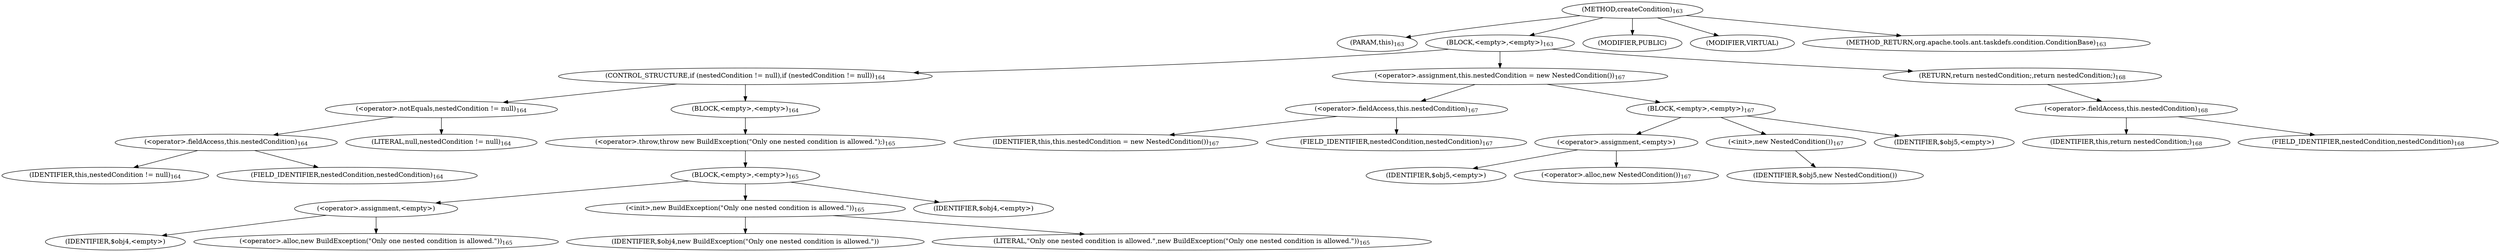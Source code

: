 digraph "createCondition" {  
"327" [label = <(METHOD,createCondition)<SUB>163</SUB>> ]
"328" [label = <(PARAM,this)<SUB>163</SUB>> ]
"329" [label = <(BLOCK,&lt;empty&gt;,&lt;empty&gt;)<SUB>163</SUB>> ]
"330" [label = <(CONTROL_STRUCTURE,if (nestedCondition != null),if (nestedCondition != null))<SUB>164</SUB>> ]
"331" [label = <(&lt;operator&gt;.notEquals,nestedCondition != null)<SUB>164</SUB>> ]
"332" [label = <(&lt;operator&gt;.fieldAccess,this.nestedCondition)<SUB>164</SUB>> ]
"333" [label = <(IDENTIFIER,this,nestedCondition != null)<SUB>164</SUB>> ]
"334" [label = <(FIELD_IDENTIFIER,nestedCondition,nestedCondition)<SUB>164</SUB>> ]
"335" [label = <(LITERAL,null,nestedCondition != null)<SUB>164</SUB>> ]
"336" [label = <(BLOCK,&lt;empty&gt;,&lt;empty&gt;)<SUB>164</SUB>> ]
"337" [label = <(&lt;operator&gt;.throw,throw new BuildException(&quot;Only one nested condition is allowed.&quot;);)<SUB>165</SUB>> ]
"338" [label = <(BLOCK,&lt;empty&gt;,&lt;empty&gt;)<SUB>165</SUB>> ]
"339" [label = <(&lt;operator&gt;.assignment,&lt;empty&gt;)> ]
"340" [label = <(IDENTIFIER,$obj4,&lt;empty&gt;)> ]
"341" [label = <(&lt;operator&gt;.alloc,new BuildException(&quot;Only one nested condition is allowed.&quot;))<SUB>165</SUB>> ]
"342" [label = <(&lt;init&gt;,new BuildException(&quot;Only one nested condition is allowed.&quot;))<SUB>165</SUB>> ]
"343" [label = <(IDENTIFIER,$obj4,new BuildException(&quot;Only one nested condition is allowed.&quot;))> ]
"344" [label = <(LITERAL,&quot;Only one nested condition is allowed.&quot;,new BuildException(&quot;Only one nested condition is allowed.&quot;))<SUB>165</SUB>> ]
"345" [label = <(IDENTIFIER,$obj4,&lt;empty&gt;)> ]
"346" [label = <(&lt;operator&gt;.assignment,this.nestedCondition = new NestedCondition())<SUB>167</SUB>> ]
"347" [label = <(&lt;operator&gt;.fieldAccess,this.nestedCondition)<SUB>167</SUB>> ]
"348" [label = <(IDENTIFIER,this,this.nestedCondition = new NestedCondition())<SUB>167</SUB>> ]
"349" [label = <(FIELD_IDENTIFIER,nestedCondition,nestedCondition)<SUB>167</SUB>> ]
"350" [label = <(BLOCK,&lt;empty&gt;,&lt;empty&gt;)<SUB>167</SUB>> ]
"351" [label = <(&lt;operator&gt;.assignment,&lt;empty&gt;)> ]
"352" [label = <(IDENTIFIER,$obj5,&lt;empty&gt;)> ]
"353" [label = <(&lt;operator&gt;.alloc,new NestedCondition())<SUB>167</SUB>> ]
"354" [label = <(&lt;init&gt;,new NestedCondition())<SUB>167</SUB>> ]
"355" [label = <(IDENTIFIER,$obj5,new NestedCondition())> ]
"356" [label = <(IDENTIFIER,$obj5,&lt;empty&gt;)> ]
"357" [label = <(RETURN,return nestedCondition;,return nestedCondition;)<SUB>168</SUB>> ]
"358" [label = <(&lt;operator&gt;.fieldAccess,this.nestedCondition)<SUB>168</SUB>> ]
"359" [label = <(IDENTIFIER,this,return nestedCondition;)<SUB>168</SUB>> ]
"360" [label = <(FIELD_IDENTIFIER,nestedCondition,nestedCondition)<SUB>168</SUB>> ]
"361" [label = <(MODIFIER,PUBLIC)> ]
"362" [label = <(MODIFIER,VIRTUAL)> ]
"363" [label = <(METHOD_RETURN,org.apache.tools.ant.taskdefs.condition.ConditionBase)<SUB>163</SUB>> ]
  "327" -> "328" 
  "327" -> "329" 
  "327" -> "361" 
  "327" -> "362" 
  "327" -> "363" 
  "329" -> "330" 
  "329" -> "346" 
  "329" -> "357" 
  "330" -> "331" 
  "330" -> "336" 
  "331" -> "332" 
  "331" -> "335" 
  "332" -> "333" 
  "332" -> "334" 
  "336" -> "337" 
  "337" -> "338" 
  "338" -> "339" 
  "338" -> "342" 
  "338" -> "345" 
  "339" -> "340" 
  "339" -> "341" 
  "342" -> "343" 
  "342" -> "344" 
  "346" -> "347" 
  "346" -> "350" 
  "347" -> "348" 
  "347" -> "349" 
  "350" -> "351" 
  "350" -> "354" 
  "350" -> "356" 
  "351" -> "352" 
  "351" -> "353" 
  "354" -> "355" 
  "357" -> "358" 
  "358" -> "359" 
  "358" -> "360" 
}
